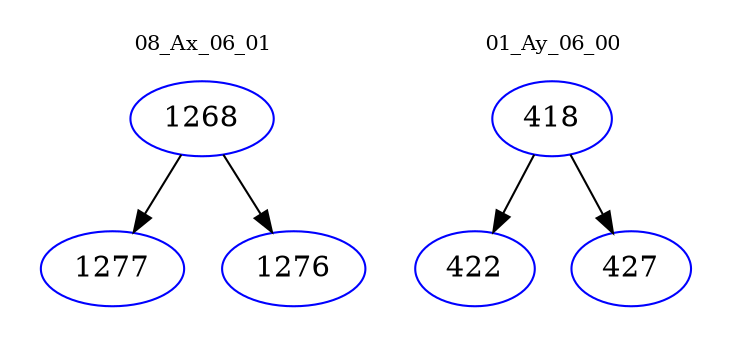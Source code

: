 digraph{
subgraph cluster_0 {
color = white
label = "08_Ax_06_01";
fontsize=10;
T0_1268 [label="1268", color="blue"]
T0_1268 -> T0_1277 [color="black"]
T0_1277 [label="1277", color="blue"]
T0_1268 -> T0_1276 [color="black"]
T0_1276 [label="1276", color="blue"]
}
subgraph cluster_1 {
color = white
label = "01_Ay_06_00";
fontsize=10;
T1_418 [label="418", color="blue"]
T1_418 -> T1_422 [color="black"]
T1_422 [label="422", color="blue"]
T1_418 -> T1_427 [color="black"]
T1_427 [label="427", color="blue"]
}
}
